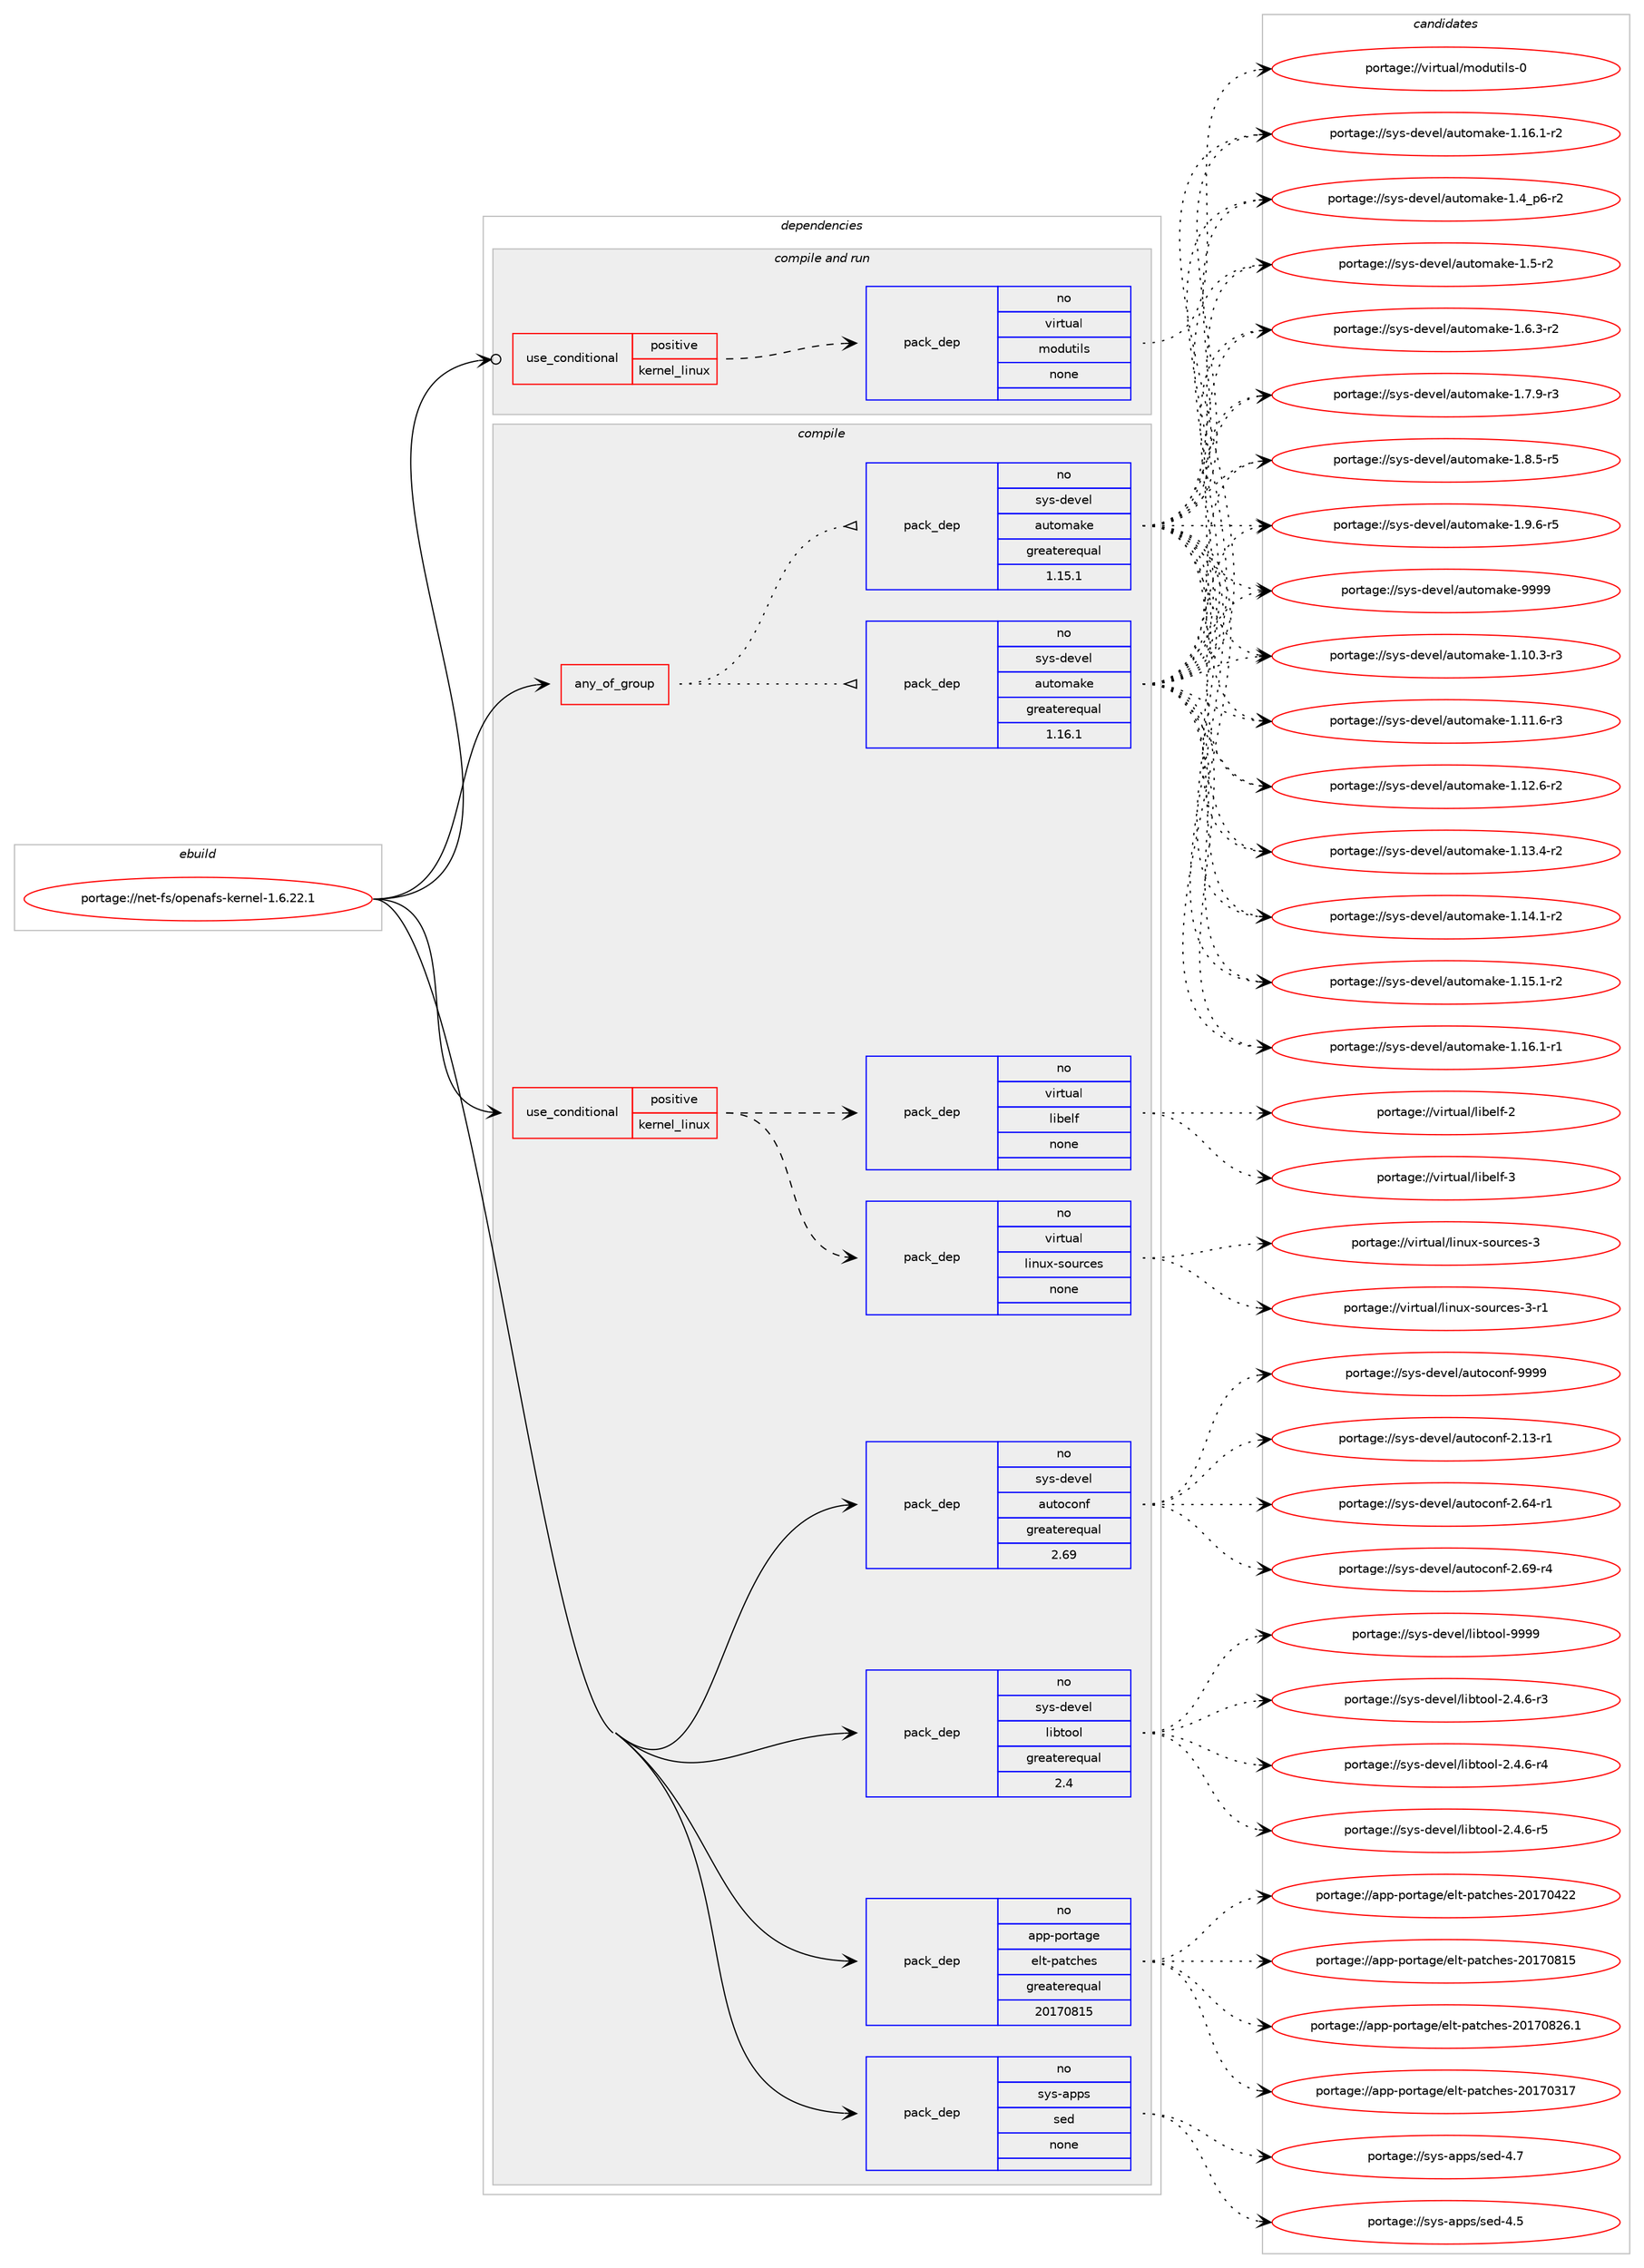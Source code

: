 digraph prolog {

# *************
# Graph options
# *************

newrank=true;
concentrate=true;
compound=true;
graph [rankdir=LR,fontname=Helvetica,fontsize=10,ranksep=1.5];#, ranksep=2.5, nodesep=0.2];
edge  [arrowhead=vee];
node  [fontname=Helvetica,fontsize=10];

# **********
# The ebuild
# **********

subgraph cluster_leftcol {
color=gray;
rank=same;
label=<<i>ebuild</i>>;
id [label="portage://net-fs/openafs-kernel-1.6.22.1", color=red, width=4, href="../net-fs/openafs-kernel-1.6.22.1.svg"];
}

# ****************
# The dependencies
# ****************

subgraph cluster_midcol {
color=gray;
label=<<i>dependencies</i>>;
subgraph cluster_compile {
fillcolor="#eeeeee";
style=filled;
label=<<i>compile</i>>;
subgraph any5686 {
dependency352711 [label=<<TABLE BORDER="0" CELLBORDER="1" CELLSPACING="0" CELLPADDING="4"><TR><TD CELLPADDING="10">any_of_group</TD></TR></TABLE>>, shape=none, color=red];subgraph pack258732 {
dependency352712 [label=<<TABLE BORDER="0" CELLBORDER="1" CELLSPACING="0" CELLPADDING="4" WIDTH="220"><TR><TD ROWSPAN="6" CELLPADDING="30">pack_dep</TD></TR><TR><TD WIDTH="110">no</TD></TR><TR><TD>sys-devel</TD></TR><TR><TD>automake</TD></TR><TR><TD>greaterequal</TD></TR><TR><TD>1.16.1</TD></TR></TABLE>>, shape=none, color=blue];
}
dependency352711:e -> dependency352712:w [weight=20,style="dotted",arrowhead="oinv"];
subgraph pack258733 {
dependency352713 [label=<<TABLE BORDER="0" CELLBORDER="1" CELLSPACING="0" CELLPADDING="4" WIDTH="220"><TR><TD ROWSPAN="6" CELLPADDING="30">pack_dep</TD></TR><TR><TD WIDTH="110">no</TD></TR><TR><TD>sys-devel</TD></TR><TR><TD>automake</TD></TR><TR><TD>greaterequal</TD></TR><TR><TD>1.15.1</TD></TR></TABLE>>, shape=none, color=blue];
}
dependency352711:e -> dependency352713:w [weight=20,style="dotted",arrowhead="oinv"];
}
id:e -> dependency352711:w [weight=20,style="solid",arrowhead="vee"];
subgraph cond88147 {
dependency352714 [label=<<TABLE BORDER="0" CELLBORDER="1" CELLSPACING="0" CELLPADDING="4"><TR><TD ROWSPAN="3" CELLPADDING="10">use_conditional</TD></TR><TR><TD>positive</TD></TR><TR><TD>kernel_linux</TD></TR></TABLE>>, shape=none, color=red];
subgraph pack258734 {
dependency352715 [label=<<TABLE BORDER="0" CELLBORDER="1" CELLSPACING="0" CELLPADDING="4" WIDTH="220"><TR><TD ROWSPAN="6" CELLPADDING="30">pack_dep</TD></TR><TR><TD WIDTH="110">no</TD></TR><TR><TD>virtual</TD></TR><TR><TD>linux-sources</TD></TR><TR><TD>none</TD></TR><TR><TD></TD></TR></TABLE>>, shape=none, color=blue];
}
dependency352714:e -> dependency352715:w [weight=20,style="dashed",arrowhead="vee"];
subgraph pack258735 {
dependency352716 [label=<<TABLE BORDER="0" CELLBORDER="1" CELLSPACING="0" CELLPADDING="4" WIDTH="220"><TR><TD ROWSPAN="6" CELLPADDING="30">pack_dep</TD></TR><TR><TD WIDTH="110">no</TD></TR><TR><TD>virtual</TD></TR><TR><TD>libelf</TD></TR><TR><TD>none</TD></TR><TR><TD></TD></TR></TABLE>>, shape=none, color=blue];
}
dependency352714:e -> dependency352716:w [weight=20,style="dashed",arrowhead="vee"];
}
id:e -> dependency352714:w [weight=20,style="solid",arrowhead="vee"];
subgraph pack258736 {
dependency352717 [label=<<TABLE BORDER="0" CELLBORDER="1" CELLSPACING="0" CELLPADDING="4" WIDTH="220"><TR><TD ROWSPAN="6" CELLPADDING="30">pack_dep</TD></TR><TR><TD WIDTH="110">no</TD></TR><TR><TD>app-portage</TD></TR><TR><TD>elt-patches</TD></TR><TR><TD>greaterequal</TD></TR><TR><TD>20170815</TD></TR></TABLE>>, shape=none, color=blue];
}
id:e -> dependency352717:w [weight=20,style="solid",arrowhead="vee"];
subgraph pack258737 {
dependency352718 [label=<<TABLE BORDER="0" CELLBORDER="1" CELLSPACING="0" CELLPADDING="4" WIDTH="220"><TR><TD ROWSPAN="6" CELLPADDING="30">pack_dep</TD></TR><TR><TD WIDTH="110">no</TD></TR><TR><TD>sys-apps</TD></TR><TR><TD>sed</TD></TR><TR><TD>none</TD></TR><TR><TD></TD></TR></TABLE>>, shape=none, color=blue];
}
id:e -> dependency352718:w [weight=20,style="solid",arrowhead="vee"];
subgraph pack258738 {
dependency352719 [label=<<TABLE BORDER="0" CELLBORDER="1" CELLSPACING="0" CELLPADDING="4" WIDTH="220"><TR><TD ROWSPAN="6" CELLPADDING="30">pack_dep</TD></TR><TR><TD WIDTH="110">no</TD></TR><TR><TD>sys-devel</TD></TR><TR><TD>autoconf</TD></TR><TR><TD>greaterequal</TD></TR><TR><TD>2.69</TD></TR></TABLE>>, shape=none, color=blue];
}
id:e -> dependency352719:w [weight=20,style="solid",arrowhead="vee"];
subgraph pack258739 {
dependency352720 [label=<<TABLE BORDER="0" CELLBORDER="1" CELLSPACING="0" CELLPADDING="4" WIDTH="220"><TR><TD ROWSPAN="6" CELLPADDING="30">pack_dep</TD></TR><TR><TD WIDTH="110">no</TD></TR><TR><TD>sys-devel</TD></TR><TR><TD>libtool</TD></TR><TR><TD>greaterequal</TD></TR><TR><TD>2.4</TD></TR></TABLE>>, shape=none, color=blue];
}
id:e -> dependency352720:w [weight=20,style="solid",arrowhead="vee"];
}
subgraph cluster_compileandrun {
fillcolor="#eeeeee";
style=filled;
label=<<i>compile and run</i>>;
subgraph cond88148 {
dependency352721 [label=<<TABLE BORDER="0" CELLBORDER="1" CELLSPACING="0" CELLPADDING="4"><TR><TD ROWSPAN="3" CELLPADDING="10">use_conditional</TD></TR><TR><TD>positive</TD></TR><TR><TD>kernel_linux</TD></TR></TABLE>>, shape=none, color=red];
subgraph pack258740 {
dependency352722 [label=<<TABLE BORDER="0" CELLBORDER="1" CELLSPACING="0" CELLPADDING="4" WIDTH="220"><TR><TD ROWSPAN="6" CELLPADDING="30">pack_dep</TD></TR><TR><TD WIDTH="110">no</TD></TR><TR><TD>virtual</TD></TR><TR><TD>modutils</TD></TR><TR><TD>none</TD></TR><TR><TD></TD></TR></TABLE>>, shape=none, color=blue];
}
dependency352721:e -> dependency352722:w [weight=20,style="dashed",arrowhead="vee"];
}
id:e -> dependency352721:w [weight=20,style="solid",arrowhead="odotvee"];
}
subgraph cluster_run {
fillcolor="#eeeeee";
style=filled;
label=<<i>run</i>>;
}
}

# **************
# The candidates
# **************

subgraph cluster_choices {
rank=same;
color=gray;
label=<<i>candidates</i>>;

subgraph choice258732 {
color=black;
nodesep=1;
choiceportage11512111545100101118101108479711711611110997107101454946494846514511451 [label="portage://sys-devel/automake-1.10.3-r3", color=red, width=4,href="../sys-devel/automake-1.10.3-r3.svg"];
choiceportage11512111545100101118101108479711711611110997107101454946494946544511451 [label="portage://sys-devel/automake-1.11.6-r3", color=red, width=4,href="../sys-devel/automake-1.11.6-r3.svg"];
choiceportage11512111545100101118101108479711711611110997107101454946495046544511450 [label="portage://sys-devel/automake-1.12.6-r2", color=red, width=4,href="../sys-devel/automake-1.12.6-r2.svg"];
choiceportage11512111545100101118101108479711711611110997107101454946495146524511450 [label="portage://sys-devel/automake-1.13.4-r2", color=red, width=4,href="../sys-devel/automake-1.13.4-r2.svg"];
choiceportage11512111545100101118101108479711711611110997107101454946495246494511450 [label="portage://sys-devel/automake-1.14.1-r2", color=red, width=4,href="../sys-devel/automake-1.14.1-r2.svg"];
choiceportage11512111545100101118101108479711711611110997107101454946495346494511450 [label="portage://sys-devel/automake-1.15.1-r2", color=red, width=4,href="../sys-devel/automake-1.15.1-r2.svg"];
choiceportage11512111545100101118101108479711711611110997107101454946495446494511449 [label="portage://sys-devel/automake-1.16.1-r1", color=red, width=4,href="../sys-devel/automake-1.16.1-r1.svg"];
choiceportage11512111545100101118101108479711711611110997107101454946495446494511450 [label="portage://sys-devel/automake-1.16.1-r2", color=red, width=4,href="../sys-devel/automake-1.16.1-r2.svg"];
choiceportage115121115451001011181011084797117116111109971071014549465295112544511450 [label="portage://sys-devel/automake-1.4_p6-r2", color=red, width=4,href="../sys-devel/automake-1.4_p6-r2.svg"];
choiceportage11512111545100101118101108479711711611110997107101454946534511450 [label="portage://sys-devel/automake-1.5-r2", color=red, width=4,href="../sys-devel/automake-1.5-r2.svg"];
choiceportage115121115451001011181011084797117116111109971071014549465446514511450 [label="portage://sys-devel/automake-1.6.3-r2", color=red, width=4,href="../sys-devel/automake-1.6.3-r2.svg"];
choiceportage115121115451001011181011084797117116111109971071014549465546574511451 [label="portage://sys-devel/automake-1.7.9-r3", color=red, width=4,href="../sys-devel/automake-1.7.9-r3.svg"];
choiceportage115121115451001011181011084797117116111109971071014549465646534511453 [label="portage://sys-devel/automake-1.8.5-r5", color=red, width=4,href="../sys-devel/automake-1.8.5-r5.svg"];
choiceportage115121115451001011181011084797117116111109971071014549465746544511453 [label="portage://sys-devel/automake-1.9.6-r5", color=red, width=4,href="../sys-devel/automake-1.9.6-r5.svg"];
choiceportage115121115451001011181011084797117116111109971071014557575757 [label="portage://sys-devel/automake-9999", color=red, width=4,href="../sys-devel/automake-9999.svg"];
dependency352712:e -> choiceportage11512111545100101118101108479711711611110997107101454946494846514511451:w [style=dotted,weight="100"];
dependency352712:e -> choiceportage11512111545100101118101108479711711611110997107101454946494946544511451:w [style=dotted,weight="100"];
dependency352712:e -> choiceportage11512111545100101118101108479711711611110997107101454946495046544511450:w [style=dotted,weight="100"];
dependency352712:e -> choiceportage11512111545100101118101108479711711611110997107101454946495146524511450:w [style=dotted,weight="100"];
dependency352712:e -> choiceportage11512111545100101118101108479711711611110997107101454946495246494511450:w [style=dotted,weight="100"];
dependency352712:e -> choiceportage11512111545100101118101108479711711611110997107101454946495346494511450:w [style=dotted,weight="100"];
dependency352712:e -> choiceportage11512111545100101118101108479711711611110997107101454946495446494511449:w [style=dotted,weight="100"];
dependency352712:e -> choiceportage11512111545100101118101108479711711611110997107101454946495446494511450:w [style=dotted,weight="100"];
dependency352712:e -> choiceportage115121115451001011181011084797117116111109971071014549465295112544511450:w [style=dotted,weight="100"];
dependency352712:e -> choiceportage11512111545100101118101108479711711611110997107101454946534511450:w [style=dotted,weight="100"];
dependency352712:e -> choiceportage115121115451001011181011084797117116111109971071014549465446514511450:w [style=dotted,weight="100"];
dependency352712:e -> choiceportage115121115451001011181011084797117116111109971071014549465546574511451:w [style=dotted,weight="100"];
dependency352712:e -> choiceportage115121115451001011181011084797117116111109971071014549465646534511453:w [style=dotted,weight="100"];
dependency352712:e -> choiceportage115121115451001011181011084797117116111109971071014549465746544511453:w [style=dotted,weight="100"];
dependency352712:e -> choiceportage115121115451001011181011084797117116111109971071014557575757:w [style=dotted,weight="100"];
}
subgraph choice258733 {
color=black;
nodesep=1;
choiceportage11512111545100101118101108479711711611110997107101454946494846514511451 [label="portage://sys-devel/automake-1.10.3-r3", color=red, width=4,href="../sys-devel/automake-1.10.3-r3.svg"];
choiceportage11512111545100101118101108479711711611110997107101454946494946544511451 [label="portage://sys-devel/automake-1.11.6-r3", color=red, width=4,href="../sys-devel/automake-1.11.6-r3.svg"];
choiceportage11512111545100101118101108479711711611110997107101454946495046544511450 [label="portage://sys-devel/automake-1.12.6-r2", color=red, width=4,href="../sys-devel/automake-1.12.6-r2.svg"];
choiceportage11512111545100101118101108479711711611110997107101454946495146524511450 [label="portage://sys-devel/automake-1.13.4-r2", color=red, width=4,href="../sys-devel/automake-1.13.4-r2.svg"];
choiceportage11512111545100101118101108479711711611110997107101454946495246494511450 [label="portage://sys-devel/automake-1.14.1-r2", color=red, width=4,href="../sys-devel/automake-1.14.1-r2.svg"];
choiceportage11512111545100101118101108479711711611110997107101454946495346494511450 [label="portage://sys-devel/automake-1.15.1-r2", color=red, width=4,href="../sys-devel/automake-1.15.1-r2.svg"];
choiceportage11512111545100101118101108479711711611110997107101454946495446494511449 [label="portage://sys-devel/automake-1.16.1-r1", color=red, width=4,href="../sys-devel/automake-1.16.1-r1.svg"];
choiceportage11512111545100101118101108479711711611110997107101454946495446494511450 [label="portage://sys-devel/automake-1.16.1-r2", color=red, width=4,href="../sys-devel/automake-1.16.1-r2.svg"];
choiceportage115121115451001011181011084797117116111109971071014549465295112544511450 [label="portage://sys-devel/automake-1.4_p6-r2", color=red, width=4,href="../sys-devel/automake-1.4_p6-r2.svg"];
choiceportage11512111545100101118101108479711711611110997107101454946534511450 [label="portage://sys-devel/automake-1.5-r2", color=red, width=4,href="../sys-devel/automake-1.5-r2.svg"];
choiceportage115121115451001011181011084797117116111109971071014549465446514511450 [label="portage://sys-devel/automake-1.6.3-r2", color=red, width=4,href="../sys-devel/automake-1.6.3-r2.svg"];
choiceportage115121115451001011181011084797117116111109971071014549465546574511451 [label="portage://sys-devel/automake-1.7.9-r3", color=red, width=4,href="../sys-devel/automake-1.7.9-r3.svg"];
choiceportage115121115451001011181011084797117116111109971071014549465646534511453 [label="portage://sys-devel/automake-1.8.5-r5", color=red, width=4,href="../sys-devel/automake-1.8.5-r5.svg"];
choiceportage115121115451001011181011084797117116111109971071014549465746544511453 [label="portage://sys-devel/automake-1.9.6-r5", color=red, width=4,href="../sys-devel/automake-1.9.6-r5.svg"];
choiceportage115121115451001011181011084797117116111109971071014557575757 [label="portage://sys-devel/automake-9999", color=red, width=4,href="../sys-devel/automake-9999.svg"];
dependency352713:e -> choiceportage11512111545100101118101108479711711611110997107101454946494846514511451:w [style=dotted,weight="100"];
dependency352713:e -> choiceportage11512111545100101118101108479711711611110997107101454946494946544511451:w [style=dotted,weight="100"];
dependency352713:e -> choiceportage11512111545100101118101108479711711611110997107101454946495046544511450:w [style=dotted,weight="100"];
dependency352713:e -> choiceportage11512111545100101118101108479711711611110997107101454946495146524511450:w [style=dotted,weight="100"];
dependency352713:e -> choiceportage11512111545100101118101108479711711611110997107101454946495246494511450:w [style=dotted,weight="100"];
dependency352713:e -> choiceportage11512111545100101118101108479711711611110997107101454946495346494511450:w [style=dotted,weight="100"];
dependency352713:e -> choiceportage11512111545100101118101108479711711611110997107101454946495446494511449:w [style=dotted,weight="100"];
dependency352713:e -> choiceportage11512111545100101118101108479711711611110997107101454946495446494511450:w [style=dotted,weight="100"];
dependency352713:e -> choiceportage115121115451001011181011084797117116111109971071014549465295112544511450:w [style=dotted,weight="100"];
dependency352713:e -> choiceportage11512111545100101118101108479711711611110997107101454946534511450:w [style=dotted,weight="100"];
dependency352713:e -> choiceportage115121115451001011181011084797117116111109971071014549465446514511450:w [style=dotted,weight="100"];
dependency352713:e -> choiceportage115121115451001011181011084797117116111109971071014549465546574511451:w [style=dotted,weight="100"];
dependency352713:e -> choiceportage115121115451001011181011084797117116111109971071014549465646534511453:w [style=dotted,weight="100"];
dependency352713:e -> choiceportage115121115451001011181011084797117116111109971071014549465746544511453:w [style=dotted,weight="100"];
dependency352713:e -> choiceportage115121115451001011181011084797117116111109971071014557575757:w [style=dotted,weight="100"];
}
subgraph choice258734 {
color=black;
nodesep=1;
choiceportage118105114116117971084710810511011712045115111117114991011154551 [label="portage://virtual/linux-sources-3", color=red, width=4,href="../virtual/linux-sources-3.svg"];
choiceportage1181051141161179710847108105110117120451151111171149910111545514511449 [label="portage://virtual/linux-sources-3-r1", color=red, width=4,href="../virtual/linux-sources-3-r1.svg"];
dependency352715:e -> choiceportage118105114116117971084710810511011712045115111117114991011154551:w [style=dotted,weight="100"];
dependency352715:e -> choiceportage1181051141161179710847108105110117120451151111171149910111545514511449:w [style=dotted,weight="100"];
}
subgraph choice258735 {
color=black;
nodesep=1;
choiceportage1181051141161179710847108105981011081024550 [label="portage://virtual/libelf-2", color=red, width=4,href="../virtual/libelf-2.svg"];
choiceportage1181051141161179710847108105981011081024551 [label="portage://virtual/libelf-3", color=red, width=4,href="../virtual/libelf-3.svg"];
dependency352716:e -> choiceportage1181051141161179710847108105981011081024550:w [style=dotted,weight="100"];
dependency352716:e -> choiceportage1181051141161179710847108105981011081024551:w [style=dotted,weight="100"];
}
subgraph choice258736 {
color=black;
nodesep=1;
choiceportage97112112451121111141169710310147101108116451129711699104101115455048495548514955 [label="portage://app-portage/elt-patches-20170317", color=red, width=4,href="../app-portage/elt-patches-20170317.svg"];
choiceportage97112112451121111141169710310147101108116451129711699104101115455048495548525050 [label="portage://app-portage/elt-patches-20170422", color=red, width=4,href="../app-portage/elt-patches-20170422.svg"];
choiceportage97112112451121111141169710310147101108116451129711699104101115455048495548564953 [label="portage://app-portage/elt-patches-20170815", color=red, width=4,href="../app-portage/elt-patches-20170815.svg"];
choiceportage971121124511211111411697103101471011081164511297116991041011154550484955485650544649 [label="portage://app-portage/elt-patches-20170826.1", color=red, width=4,href="../app-portage/elt-patches-20170826.1.svg"];
dependency352717:e -> choiceportage97112112451121111141169710310147101108116451129711699104101115455048495548514955:w [style=dotted,weight="100"];
dependency352717:e -> choiceportage97112112451121111141169710310147101108116451129711699104101115455048495548525050:w [style=dotted,weight="100"];
dependency352717:e -> choiceportage97112112451121111141169710310147101108116451129711699104101115455048495548564953:w [style=dotted,weight="100"];
dependency352717:e -> choiceportage971121124511211111411697103101471011081164511297116991041011154550484955485650544649:w [style=dotted,weight="100"];
}
subgraph choice258737 {
color=black;
nodesep=1;
choiceportage11512111545971121121154711510110045524653 [label="portage://sys-apps/sed-4.5", color=red, width=4,href="../sys-apps/sed-4.5.svg"];
choiceportage11512111545971121121154711510110045524655 [label="portage://sys-apps/sed-4.7", color=red, width=4,href="../sys-apps/sed-4.7.svg"];
dependency352718:e -> choiceportage11512111545971121121154711510110045524653:w [style=dotted,weight="100"];
dependency352718:e -> choiceportage11512111545971121121154711510110045524655:w [style=dotted,weight="100"];
}
subgraph choice258738 {
color=black;
nodesep=1;
choiceportage1151211154510010111810110847971171161119911111010245504649514511449 [label="portage://sys-devel/autoconf-2.13-r1", color=red, width=4,href="../sys-devel/autoconf-2.13-r1.svg"];
choiceportage1151211154510010111810110847971171161119911111010245504654524511449 [label="portage://sys-devel/autoconf-2.64-r1", color=red, width=4,href="../sys-devel/autoconf-2.64-r1.svg"];
choiceportage1151211154510010111810110847971171161119911111010245504654574511452 [label="portage://sys-devel/autoconf-2.69-r4", color=red, width=4,href="../sys-devel/autoconf-2.69-r4.svg"];
choiceportage115121115451001011181011084797117116111991111101024557575757 [label="portage://sys-devel/autoconf-9999", color=red, width=4,href="../sys-devel/autoconf-9999.svg"];
dependency352719:e -> choiceportage1151211154510010111810110847971171161119911111010245504649514511449:w [style=dotted,weight="100"];
dependency352719:e -> choiceportage1151211154510010111810110847971171161119911111010245504654524511449:w [style=dotted,weight="100"];
dependency352719:e -> choiceportage1151211154510010111810110847971171161119911111010245504654574511452:w [style=dotted,weight="100"];
dependency352719:e -> choiceportage115121115451001011181011084797117116111991111101024557575757:w [style=dotted,weight="100"];
}
subgraph choice258739 {
color=black;
nodesep=1;
choiceportage1151211154510010111810110847108105981161111111084550465246544511451 [label="portage://sys-devel/libtool-2.4.6-r3", color=red, width=4,href="../sys-devel/libtool-2.4.6-r3.svg"];
choiceportage1151211154510010111810110847108105981161111111084550465246544511452 [label="portage://sys-devel/libtool-2.4.6-r4", color=red, width=4,href="../sys-devel/libtool-2.4.6-r4.svg"];
choiceportage1151211154510010111810110847108105981161111111084550465246544511453 [label="portage://sys-devel/libtool-2.4.6-r5", color=red, width=4,href="../sys-devel/libtool-2.4.6-r5.svg"];
choiceportage1151211154510010111810110847108105981161111111084557575757 [label="portage://sys-devel/libtool-9999", color=red, width=4,href="../sys-devel/libtool-9999.svg"];
dependency352720:e -> choiceportage1151211154510010111810110847108105981161111111084550465246544511451:w [style=dotted,weight="100"];
dependency352720:e -> choiceportage1151211154510010111810110847108105981161111111084550465246544511452:w [style=dotted,weight="100"];
dependency352720:e -> choiceportage1151211154510010111810110847108105981161111111084550465246544511453:w [style=dotted,weight="100"];
dependency352720:e -> choiceportage1151211154510010111810110847108105981161111111084557575757:w [style=dotted,weight="100"];
}
subgraph choice258740 {
color=black;
nodesep=1;
choiceportage11810511411611797108471091111001171161051081154548 [label="portage://virtual/modutils-0", color=red, width=4,href="../virtual/modutils-0.svg"];
dependency352722:e -> choiceportage11810511411611797108471091111001171161051081154548:w [style=dotted,weight="100"];
}
}

}
